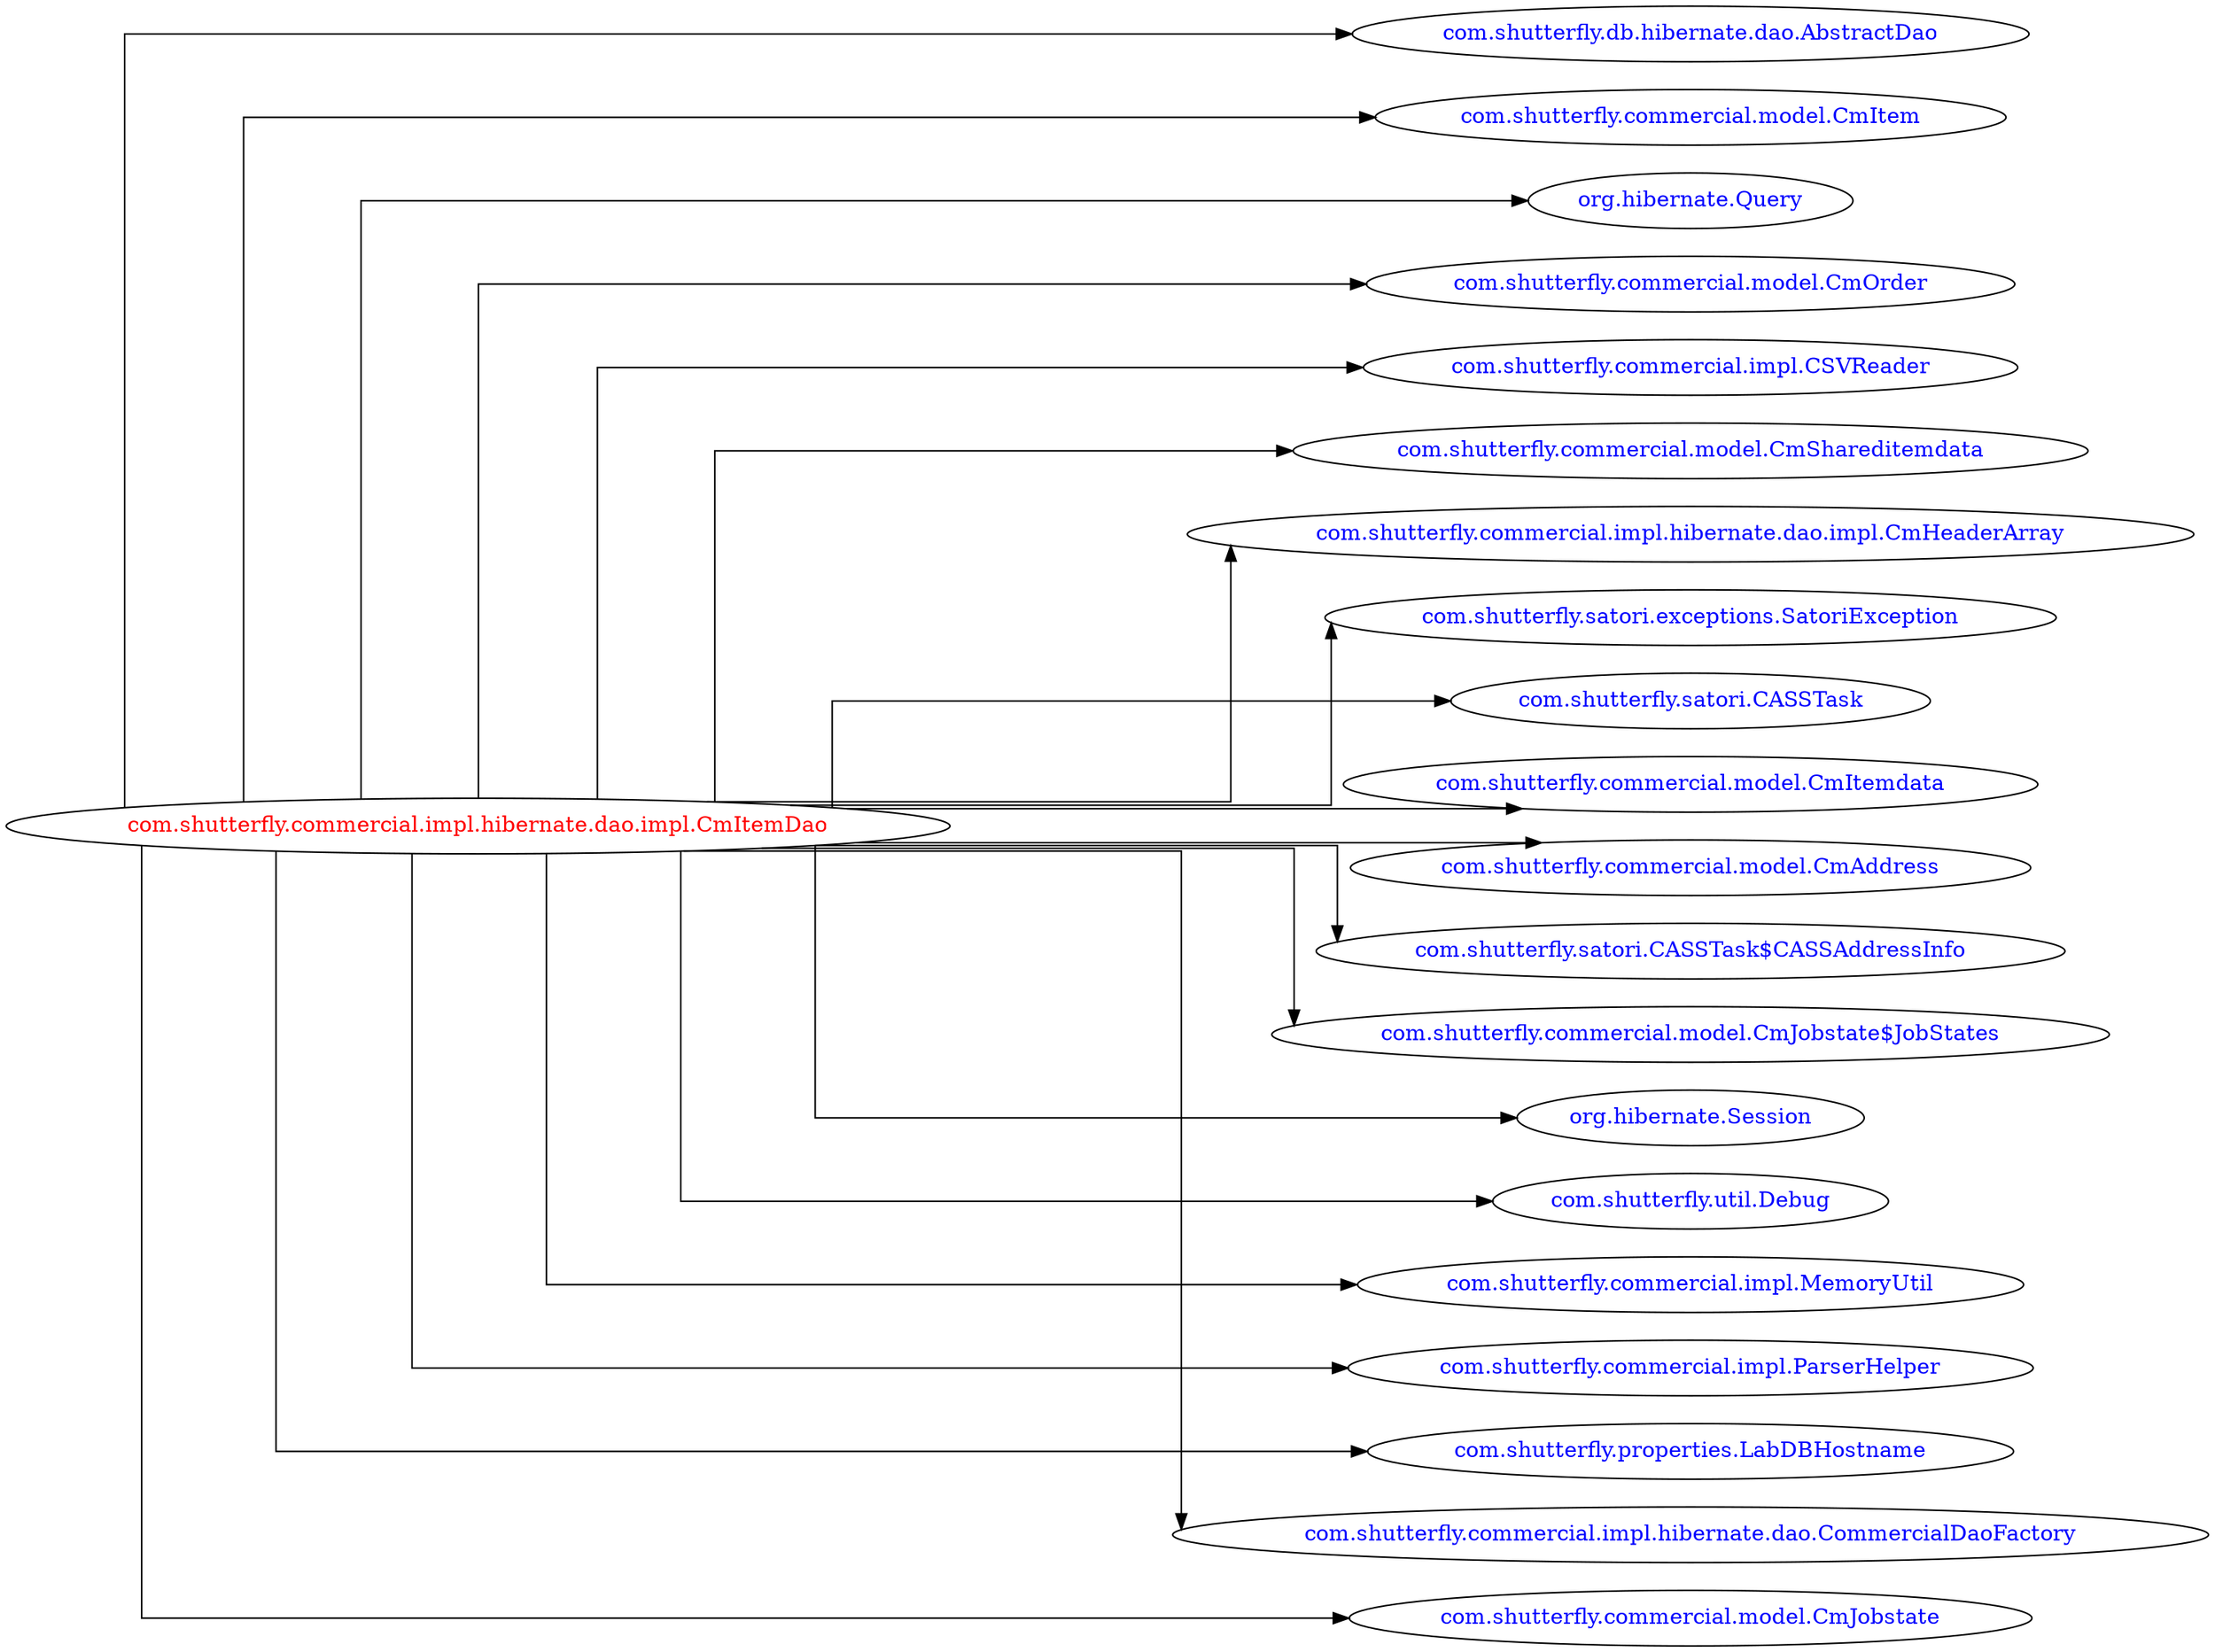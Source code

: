 digraph dependencyGraph {
 concentrate=true;
 ranksep="2.0";
 rankdir="LR"; 
 splines="ortho";
"com.shutterfly.commercial.impl.hibernate.dao.impl.CmItemDao" [fontcolor="red"];
"com.shutterfly.db.hibernate.dao.AbstractDao" [ fontcolor="blue" ];
"com.shutterfly.commercial.impl.hibernate.dao.impl.CmItemDao"->"com.shutterfly.db.hibernate.dao.AbstractDao";
"com.shutterfly.commercial.model.CmItem" [ fontcolor="blue" ];
"com.shutterfly.commercial.impl.hibernate.dao.impl.CmItemDao"->"com.shutterfly.commercial.model.CmItem";
"org.hibernate.Query" [ fontcolor="blue" ];
"com.shutterfly.commercial.impl.hibernate.dao.impl.CmItemDao"->"org.hibernate.Query";
"com.shutterfly.commercial.model.CmOrder" [ fontcolor="blue" ];
"com.shutterfly.commercial.impl.hibernate.dao.impl.CmItemDao"->"com.shutterfly.commercial.model.CmOrder";
"com.shutterfly.commercial.impl.CSVReader" [ fontcolor="blue" ];
"com.shutterfly.commercial.impl.hibernate.dao.impl.CmItemDao"->"com.shutterfly.commercial.impl.CSVReader";
"com.shutterfly.commercial.model.CmShareditemdata" [ fontcolor="blue" ];
"com.shutterfly.commercial.impl.hibernate.dao.impl.CmItemDao"->"com.shutterfly.commercial.model.CmShareditemdata";
"com.shutterfly.commercial.impl.hibernate.dao.impl.CmHeaderArray" [ fontcolor="blue" ];
"com.shutterfly.commercial.impl.hibernate.dao.impl.CmItemDao"->"com.shutterfly.commercial.impl.hibernate.dao.impl.CmHeaderArray";
"com.shutterfly.satori.exceptions.SatoriException" [ fontcolor="blue" ];
"com.shutterfly.commercial.impl.hibernate.dao.impl.CmItemDao"->"com.shutterfly.satori.exceptions.SatoriException";
"com.shutterfly.satori.CASSTask" [ fontcolor="blue" ];
"com.shutterfly.commercial.impl.hibernate.dao.impl.CmItemDao"->"com.shutterfly.satori.CASSTask";
"com.shutterfly.commercial.model.CmItemdata" [ fontcolor="blue" ];
"com.shutterfly.commercial.impl.hibernate.dao.impl.CmItemDao"->"com.shutterfly.commercial.model.CmItemdata";
"com.shutterfly.commercial.model.CmAddress" [ fontcolor="blue" ];
"com.shutterfly.commercial.impl.hibernate.dao.impl.CmItemDao"->"com.shutterfly.commercial.model.CmAddress";
"com.shutterfly.satori.CASSTask$CASSAddressInfo" [ fontcolor="blue" ];
"com.shutterfly.commercial.impl.hibernate.dao.impl.CmItemDao"->"com.shutterfly.satori.CASSTask$CASSAddressInfo";
"com.shutterfly.commercial.model.CmJobstate$JobStates" [ fontcolor="blue" ];
"com.shutterfly.commercial.impl.hibernate.dao.impl.CmItemDao"->"com.shutterfly.commercial.model.CmJobstate$JobStates";
"org.hibernate.Session" [ fontcolor="blue" ];
"com.shutterfly.commercial.impl.hibernate.dao.impl.CmItemDao"->"org.hibernate.Session";
"com.shutterfly.util.Debug" [ fontcolor="blue" ];
"com.shutterfly.commercial.impl.hibernate.dao.impl.CmItemDao"->"com.shutterfly.util.Debug";
"com.shutterfly.commercial.impl.MemoryUtil" [ fontcolor="blue" ];
"com.shutterfly.commercial.impl.hibernate.dao.impl.CmItemDao"->"com.shutterfly.commercial.impl.MemoryUtil";
"com.shutterfly.commercial.impl.ParserHelper" [ fontcolor="blue" ];
"com.shutterfly.commercial.impl.hibernate.dao.impl.CmItemDao"->"com.shutterfly.commercial.impl.ParserHelper";
"com.shutterfly.properties.LabDBHostname" [ fontcolor="blue" ];
"com.shutterfly.commercial.impl.hibernate.dao.impl.CmItemDao"->"com.shutterfly.properties.LabDBHostname";
"com.shutterfly.commercial.impl.hibernate.dao.CommercialDaoFactory" [ fontcolor="blue" ];
"com.shutterfly.commercial.impl.hibernate.dao.impl.CmItemDao"->"com.shutterfly.commercial.impl.hibernate.dao.CommercialDaoFactory";
"com.shutterfly.commercial.model.CmJobstate" [ fontcolor="blue" ];
"com.shutterfly.commercial.impl.hibernate.dao.impl.CmItemDao"->"com.shutterfly.commercial.model.CmJobstate";
}